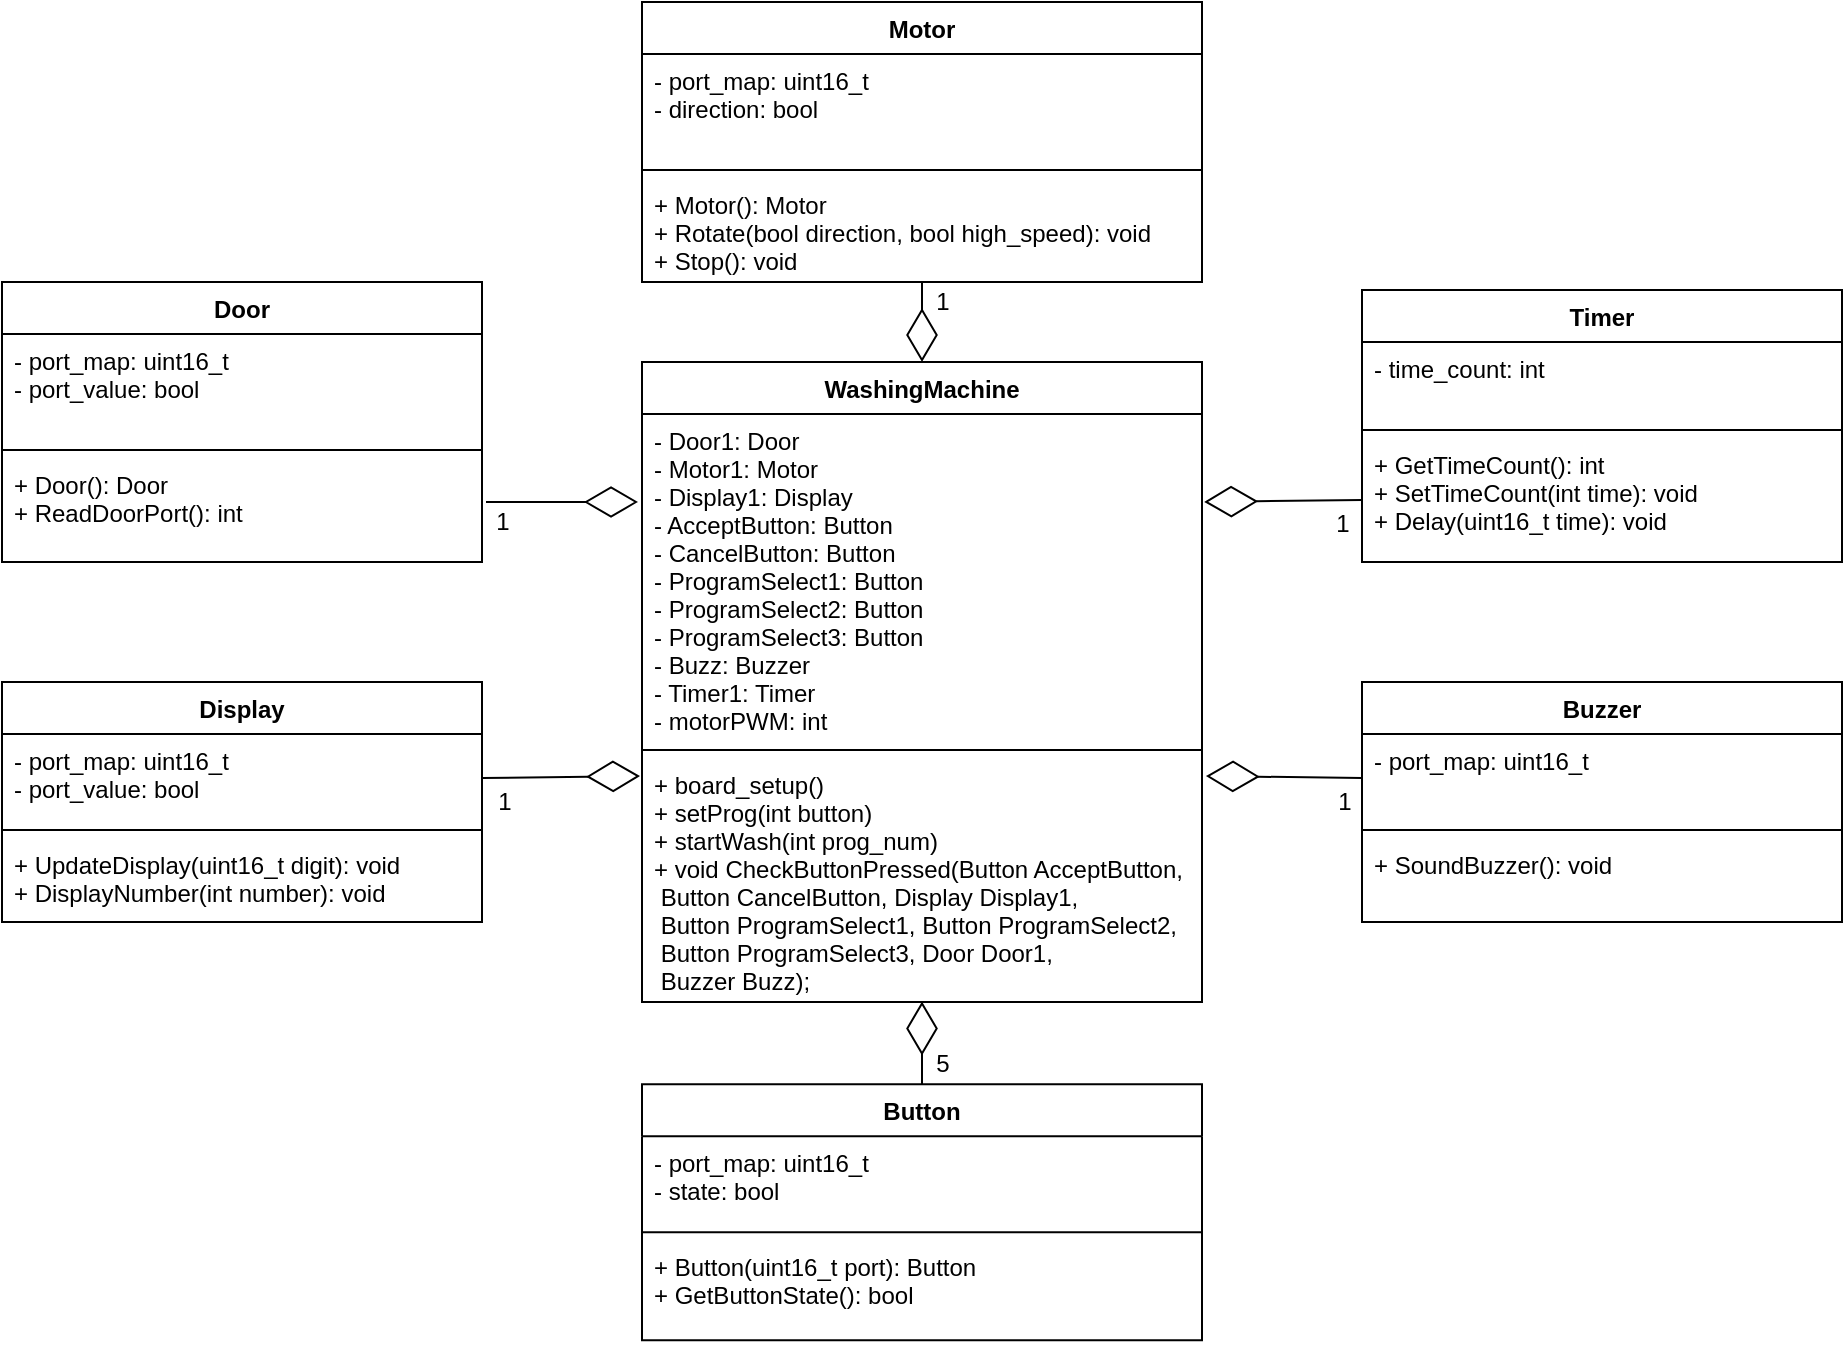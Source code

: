 <mxfile version="12.9.2" type="device"><diagram id="pVsU2oSZBVo4-2c2Bmzq" name="Page-1"><mxGraphModel dx="700" dy="703" grid="1" gridSize="10" guides="1" tooltips="1" connect="1" arrows="1" fold="1" page="1" pageScale="1" pageWidth="850" pageHeight="1100" math="0" shadow="0"><root><mxCell id="0"/><mxCell id="1" parent="0"/><mxCell id="GTc1a9FZaYtlcI2hHJO6-22" value="" style="endArrow=diamondThin;endFill=0;endSize=24;html=1;exitX=0;exitY=0.5;exitDx=0;exitDy=0;entryX=1.007;entryY=0.074;entryDx=0;entryDy=0;entryPerimeter=0;" parent="1" edge="1" target="VJXKtaoYKsOkJ8yRL-eg-15" source="hfVv41pX3rPB13CAI_6Z-10"><mxGeometry width="160" relative="1" as="geometry"><mxPoint x="960" y="690" as="sourcePoint"/><mxPoint x="930" y="688" as="targetPoint"/></mxGeometry></mxCell><mxCell id="GTc1a9FZaYtlcI2hHJO6-23" value="1" style="text;html=1;resizable=0;points=[];align=center;verticalAlign=middle;labelBackgroundColor=#ffffff;" parent="GTc1a9FZaYtlcI2hHJO6-22" vertex="1" connectable="0"><mxGeometry x="-0.563" relative="1" as="geometry"><mxPoint x="7.71" y="11.73" as="offset"/></mxGeometry></mxCell><mxCell id="TkyrM7YmOiF51EBEwgbs-77" value="Door" style="swimlane;fontStyle=1;align=center;verticalAlign=top;childLayout=stackLayout;horizontal=1;startSize=26;horizontalStack=0;resizeParent=1;resizeParentMax=0;resizeLast=0;collapsible=1;marginBottom=0;" parent="1" vertex="1"><mxGeometry x="320" y="440" width="240" height="140" as="geometry"/></mxCell><mxCell id="TkyrM7YmOiF51EBEwgbs-78" value="- port_map: uint16_t&#10;- port_value: bool" style="text;strokeColor=none;fillColor=none;align=left;verticalAlign=top;spacingLeft=4;spacingRight=4;overflow=hidden;rotatable=0;points=[[0,0.5],[1,0.5]];portConstraint=eastwest;" parent="TkyrM7YmOiF51EBEwgbs-77" vertex="1"><mxGeometry y="26" width="240" height="54" as="geometry"/></mxCell><mxCell id="TkyrM7YmOiF51EBEwgbs-79" value="" style="line;strokeWidth=1;fillColor=none;align=left;verticalAlign=middle;spacingTop=-1;spacingLeft=3;spacingRight=3;rotatable=0;labelPosition=right;points=[];portConstraint=eastwest;" parent="TkyrM7YmOiF51EBEwgbs-77" vertex="1"><mxGeometry y="80" width="240" height="8" as="geometry"/></mxCell><mxCell id="TkyrM7YmOiF51EBEwgbs-80" value="+ Door(): Door&#10;+ ReadDoorPort(): int" style="text;strokeColor=none;fillColor=none;align=left;verticalAlign=top;spacingLeft=4;spacingRight=4;overflow=hidden;rotatable=0;points=[[0,0.5],[1,0.5]];portConstraint=eastwest;" parent="TkyrM7YmOiF51EBEwgbs-77" vertex="1"><mxGeometry y="88" width="240" height="52" as="geometry"/></mxCell><mxCell id="hfVv41pX3rPB13CAI_6Z-5" value="Motor" style="swimlane;fontStyle=1;align=center;verticalAlign=top;childLayout=stackLayout;horizontal=1;startSize=26;horizontalStack=0;resizeParent=1;resizeParentMax=0;resizeLast=0;collapsible=1;marginBottom=0;" parent="1" vertex="1"><mxGeometry x="640" y="300" width="280" height="140" as="geometry"/></mxCell><mxCell id="hfVv41pX3rPB13CAI_6Z-6" value="- port_map: uint16_t&#10;- direction: bool" style="text;strokeColor=none;fillColor=none;align=left;verticalAlign=top;spacingLeft=4;spacingRight=4;overflow=hidden;rotatable=0;points=[[0,0.5],[1,0.5]];portConstraint=eastwest;" parent="hfVv41pX3rPB13CAI_6Z-5" vertex="1"><mxGeometry y="26" width="280" height="54" as="geometry"/></mxCell><mxCell id="hfVv41pX3rPB13CAI_6Z-7" value="" style="line;strokeWidth=1;fillColor=none;align=left;verticalAlign=middle;spacingTop=-1;spacingLeft=3;spacingRight=3;rotatable=0;labelPosition=right;points=[];portConstraint=eastwest;" parent="hfVv41pX3rPB13CAI_6Z-5" vertex="1"><mxGeometry y="80" width="280" height="8" as="geometry"/></mxCell><mxCell id="hfVv41pX3rPB13CAI_6Z-8" value="+ Motor(): Motor&#10;+ Rotate(bool direction, bool high_speed): void&#10;+ Stop(): void" style="text;strokeColor=none;fillColor=none;align=left;verticalAlign=top;spacingLeft=4;spacingRight=4;overflow=hidden;rotatable=0;points=[[0,0.5],[1,0.5]];portConstraint=eastwest;" parent="hfVv41pX3rPB13CAI_6Z-5" vertex="1"><mxGeometry y="88" width="280" height="52" as="geometry"/></mxCell><mxCell id="hfVv41pX3rPB13CAI_6Z-13" value="Display" style="swimlane;fontStyle=1;align=center;verticalAlign=top;childLayout=stackLayout;horizontal=1;startSize=26;horizontalStack=0;resizeParent=1;resizeParentMax=0;resizeLast=0;collapsible=1;marginBottom=0;" parent="1" vertex="1"><mxGeometry x="320" y="640" width="240" height="120" as="geometry"/></mxCell><mxCell id="hfVv41pX3rPB13CAI_6Z-14" value="- port_map: uint16_t &#10;- port_value: bool" style="text;strokeColor=none;fillColor=none;align=left;verticalAlign=top;spacingLeft=4;spacingRight=4;overflow=hidden;rotatable=0;points=[[0,0.5],[1,0.5]];portConstraint=eastwest;" parent="hfVv41pX3rPB13CAI_6Z-13" vertex="1"><mxGeometry y="26" width="240" height="44" as="geometry"/></mxCell><mxCell id="hfVv41pX3rPB13CAI_6Z-15" value="" style="line;strokeWidth=1;fillColor=none;align=left;verticalAlign=middle;spacingTop=-1;spacingLeft=3;spacingRight=3;rotatable=0;labelPosition=right;points=[];portConstraint=eastwest;" parent="hfVv41pX3rPB13CAI_6Z-13" vertex="1"><mxGeometry y="70" width="240" height="8" as="geometry"/></mxCell><mxCell id="hfVv41pX3rPB13CAI_6Z-16" value="+ UpdateDisplay(uint16_t digit): void&#10;+ DisplayNumber(int number): void" style="text;strokeColor=none;fillColor=none;align=left;verticalAlign=top;spacingLeft=4;spacingRight=4;overflow=hidden;rotatable=0;points=[[0,0.5],[1,0.5]];portConstraint=eastwest;" parent="hfVv41pX3rPB13CAI_6Z-13" vertex="1"><mxGeometry y="78" width="240" height="42" as="geometry"/></mxCell><mxCell id="hfVv41pX3rPB13CAI_6Z-9" value="Buzzer" style="swimlane;fontStyle=1;align=center;verticalAlign=top;childLayout=stackLayout;horizontal=1;startSize=26;horizontalStack=0;resizeParent=1;resizeParentMax=0;resizeLast=0;collapsible=1;marginBottom=0;" parent="1" vertex="1"><mxGeometry x="1000" y="640" width="240" height="120" as="geometry"/></mxCell><mxCell id="hfVv41pX3rPB13CAI_6Z-10" value="- port_map: uint16_t" style="text;strokeColor=none;fillColor=none;align=left;verticalAlign=top;spacingLeft=4;spacingRight=4;overflow=hidden;rotatable=0;points=[[0,0.5],[1,0.5]];portConstraint=eastwest;" parent="hfVv41pX3rPB13CAI_6Z-9" vertex="1"><mxGeometry y="26" width="240" height="44" as="geometry"/></mxCell><mxCell id="hfVv41pX3rPB13CAI_6Z-11" value="" style="line;strokeWidth=1;fillColor=none;align=left;verticalAlign=middle;spacingTop=-1;spacingLeft=3;spacingRight=3;rotatable=0;labelPosition=right;points=[];portConstraint=eastwest;" parent="hfVv41pX3rPB13CAI_6Z-9" vertex="1"><mxGeometry y="70" width="240" height="8" as="geometry"/></mxCell><mxCell id="hfVv41pX3rPB13CAI_6Z-12" value="+ SoundBuzzer(): void" style="text;strokeColor=none;fillColor=none;align=left;verticalAlign=top;spacingLeft=4;spacingRight=4;overflow=hidden;rotatable=0;points=[[0,0.5],[1,0.5]];portConstraint=eastwest;" parent="hfVv41pX3rPB13CAI_6Z-9" vertex="1"><mxGeometry y="78" width="240" height="42" as="geometry"/></mxCell><mxCell id="VJXKtaoYKsOkJ8yRL-eg-2" value="" style="endArrow=diamondThin;endFill=0;endSize=24;html=1;exitX=0.5;exitY=0;exitDx=0;exitDy=0;entryX=0.5;entryY=0.998;entryDx=0;entryDy=0;entryPerimeter=0;" edge="1" parent="1" source="hfVv41pX3rPB13CAI_6Z-1" target="VJXKtaoYKsOkJ8yRL-eg-15"><mxGeometry width="160" relative="1" as="geometry"><mxPoint x="850" y="820" as="sourcePoint"/><mxPoint x="770" y="810" as="targetPoint"/></mxGeometry></mxCell><mxCell id="VJXKtaoYKsOkJ8yRL-eg-3" value="5" style="text;html=1;resizable=0;points=[];align=center;verticalAlign=middle;labelBackgroundColor=#ffffff;" vertex="1" connectable="0" parent="VJXKtaoYKsOkJ8yRL-eg-2"><mxGeometry x="-0.563" relative="1" as="geometry"><mxPoint x="10" y="-1.67" as="offset"/></mxGeometry></mxCell><mxCell id="VJXKtaoYKsOkJ8yRL-eg-4" value="" style="endArrow=diamondThin;endFill=0;endSize=24;html=1;exitX=1;exitY=0.5;exitDx=0;exitDy=0;" edge="1" parent="1" source="hfVv41pX3rPB13CAI_6Z-14"><mxGeometry width="160" relative="1" as="geometry"><mxPoint x="980" y="710" as="sourcePoint"/><mxPoint x="639" y="687" as="targetPoint"/></mxGeometry></mxCell><mxCell id="VJXKtaoYKsOkJ8yRL-eg-5" value="1" style="text;html=1;resizable=0;points=[];align=center;verticalAlign=middle;labelBackgroundColor=#ffffff;" vertex="1" connectable="0" parent="VJXKtaoYKsOkJ8yRL-eg-4"><mxGeometry x="-0.563" relative="1" as="geometry"><mxPoint x="-7.24" y="12.22" as="offset"/></mxGeometry></mxCell><mxCell id="VJXKtaoYKsOkJ8yRL-eg-6" value="" style="endArrow=diamondThin;endFill=0;endSize=24;html=1;exitX=0;exitY=0.5;exitDx=0;exitDy=0;entryX=1.004;entryY=0.268;entryDx=0;entryDy=0;entryPerimeter=0;" edge="1" parent="1" source="hfVv41pX3rPB13CAI_6Z-25" target="VJXKtaoYKsOkJ8yRL-eg-13"><mxGeometry width="160" relative="1" as="geometry"><mxPoint x="990" y="720" as="sourcePoint"/><mxPoint x="924" y="539" as="targetPoint"/></mxGeometry></mxCell><mxCell id="VJXKtaoYKsOkJ8yRL-eg-7" value="1" style="text;html=1;resizable=0;points=[];align=center;verticalAlign=middle;labelBackgroundColor=#ffffff;" vertex="1" connectable="0" parent="VJXKtaoYKsOkJ8yRL-eg-6"><mxGeometry x="-0.563" relative="1" as="geometry"><mxPoint x="6.57" y="11.1" as="offset"/></mxGeometry></mxCell><mxCell id="VJXKtaoYKsOkJ8yRL-eg-8" value="" style="endArrow=diamondThin;endFill=0;endSize=24;html=1;exitX=0.5;exitY=1;exitDx=0;exitDy=0;exitPerimeter=0;" edge="1" parent="1" source="hfVv41pX3rPB13CAI_6Z-8"><mxGeometry width="160" relative="1" as="geometry"><mxPoint x="1000" y="730" as="sourcePoint"/><mxPoint x="780" y="480" as="targetPoint"/></mxGeometry></mxCell><mxCell id="VJXKtaoYKsOkJ8yRL-eg-9" value="1" style="text;html=1;resizable=0;points=[];align=center;verticalAlign=middle;labelBackgroundColor=#ffffff;" vertex="1" connectable="0" parent="VJXKtaoYKsOkJ8yRL-eg-8"><mxGeometry x="-0.563" relative="1" as="geometry"><mxPoint x="10" y="1.2" as="offset"/></mxGeometry></mxCell><mxCell id="VJXKtaoYKsOkJ8yRL-eg-10" value="" style="endArrow=diamondThin;endFill=0;endSize=24;html=1;" edge="1" parent="1"><mxGeometry width="160" relative="1" as="geometry"><mxPoint x="562" y="550" as="sourcePoint"/><mxPoint x="638" y="550" as="targetPoint"/></mxGeometry></mxCell><mxCell id="VJXKtaoYKsOkJ8yRL-eg-11" value="1" style="text;html=1;resizable=0;points=[];align=center;verticalAlign=middle;labelBackgroundColor=#ffffff;" vertex="1" connectable="0" parent="VJXKtaoYKsOkJ8yRL-eg-10"><mxGeometry x="-0.563" relative="1" as="geometry"><mxPoint x="-8.57" y="10" as="offset"/></mxGeometry></mxCell><mxCell id="VJXKtaoYKsOkJ8yRL-eg-12" value="WashingMachine" style="swimlane;fontStyle=1;align=center;verticalAlign=top;childLayout=stackLayout;horizontal=1;startSize=26;horizontalStack=0;resizeParent=1;resizeParentMax=0;resizeLast=0;collapsible=1;marginBottom=0;" vertex="1" parent="1"><mxGeometry x="640" y="480" width="280" height="320" as="geometry"/></mxCell><mxCell id="VJXKtaoYKsOkJ8yRL-eg-13" value="- Door1: Door&#10;- Motor1: Motor&#10;- Display1: Display&#10;- AcceptButton: Button &#10;- CancelButton: Button &#10;- ProgramSelect1: Button &#10;- ProgramSelect2: Button &#10;- ProgramSelect3: Button &#10;- Buzz: Buzzer&#10;- Timer1: Timer&#10;- motorPWM: int" style="text;strokeColor=none;fillColor=none;align=left;verticalAlign=top;spacingLeft=4;spacingRight=4;overflow=hidden;rotatable=0;points=[[0,0.5],[1,0.5]];portConstraint=eastwest;" vertex="1" parent="VJXKtaoYKsOkJ8yRL-eg-12"><mxGeometry y="26" width="280" height="164" as="geometry"/></mxCell><mxCell id="VJXKtaoYKsOkJ8yRL-eg-14" value="" style="line;strokeWidth=1;fillColor=none;align=left;verticalAlign=middle;spacingTop=-1;spacingLeft=3;spacingRight=3;rotatable=0;labelPosition=right;points=[];portConstraint=eastwest;" vertex="1" parent="VJXKtaoYKsOkJ8yRL-eg-12"><mxGeometry y="190" width="280" height="8" as="geometry"/></mxCell><mxCell id="VJXKtaoYKsOkJ8yRL-eg-15" value="+ board_setup()&#10;+ setProg(int button)&#10;+ startWash(int prog_num)&#10;+ void CheckButtonPressed(Button AcceptButton,&#10; Button CancelButton, Display Display1,&#10; Button ProgramSelect1, Button ProgramSelect2,&#10; Button ProgramSelect3, Door Door1,&#10; Buzzer Buzz);" style="text;strokeColor=none;fillColor=none;align=left;verticalAlign=top;spacingLeft=4;spacingRight=4;overflow=hidden;rotatable=0;points=[[0,0.5],[1,0.5]];portConstraint=eastwest;" vertex="1" parent="VJXKtaoYKsOkJ8yRL-eg-12"><mxGeometry y="198" width="280" height="122" as="geometry"/></mxCell><mxCell id="hfVv41pX3rPB13CAI_6Z-22" value="Timer" style="swimlane;fontStyle=1;align=center;verticalAlign=top;childLayout=stackLayout;horizontal=1;startSize=26;horizontalStack=0;resizeParent=1;resizeParentMax=0;resizeLast=0;collapsible=1;marginBottom=0;" parent="1" vertex="1"><mxGeometry x="1000" y="444" width="240" height="136" as="geometry"/></mxCell><mxCell id="hfVv41pX3rPB13CAI_6Z-23" value="- time_count: int" style="text;strokeColor=none;fillColor=none;align=left;verticalAlign=top;spacingLeft=4;spacingRight=4;overflow=hidden;rotatable=0;points=[[0,0.5],[1,0.5]];portConstraint=eastwest;" parent="hfVv41pX3rPB13CAI_6Z-22" vertex="1"><mxGeometry y="26" width="240" height="40" as="geometry"/></mxCell><mxCell id="hfVv41pX3rPB13CAI_6Z-24" value="" style="line;strokeWidth=1;fillColor=none;align=left;verticalAlign=middle;spacingTop=-1;spacingLeft=3;spacingRight=3;rotatable=0;labelPosition=right;points=[];portConstraint=eastwest;" parent="hfVv41pX3rPB13CAI_6Z-22" vertex="1"><mxGeometry y="66" width="240" height="8" as="geometry"/></mxCell><mxCell id="hfVv41pX3rPB13CAI_6Z-25" value="+ GetTimeCount(): int&#10;+ SetTimeCount(int time): void&#10;+ Delay(uint16_t time): void" style="text;strokeColor=none;fillColor=none;align=left;verticalAlign=top;spacingLeft=4;spacingRight=4;overflow=hidden;rotatable=0;points=[[0,0.5],[1,0.5]];portConstraint=eastwest;" parent="hfVv41pX3rPB13CAI_6Z-22" vertex="1"><mxGeometry y="74" width="240" height="62" as="geometry"/></mxCell><mxCell id="hfVv41pX3rPB13CAI_6Z-1" value="Button" style="swimlane;fontStyle=1;align=center;verticalAlign=top;childLayout=stackLayout;horizontal=1;startSize=26;horizontalStack=0;resizeParent=1;resizeParentMax=0;resizeLast=0;collapsible=1;marginBottom=0;" parent="1" vertex="1"><mxGeometry x="640" y="841.11" width="280" height="128" as="geometry"/></mxCell><mxCell id="hfVv41pX3rPB13CAI_6Z-2" value="- port_map: uint16_t&#10;- state: bool" style="text;strokeColor=none;fillColor=none;align=left;verticalAlign=top;spacingLeft=4;spacingRight=4;overflow=hidden;rotatable=0;points=[[0,0.5],[1,0.5]];portConstraint=eastwest;" parent="hfVv41pX3rPB13CAI_6Z-1" vertex="1"><mxGeometry y="26" width="280" height="44" as="geometry"/></mxCell><mxCell id="hfVv41pX3rPB13CAI_6Z-3" value="" style="line;strokeWidth=1;fillColor=none;align=left;verticalAlign=middle;spacingTop=-1;spacingLeft=3;spacingRight=3;rotatable=0;labelPosition=right;points=[];portConstraint=eastwest;" parent="hfVv41pX3rPB13CAI_6Z-1" vertex="1"><mxGeometry y="70" width="280" height="8" as="geometry"/></mxCell><mxCell id="hfVv41pX3rPB13CAI_6Z-4" value="+ Button(uint16_t port): Button&#10;+ GetButtonState(): bool" style="text;strokeColor=none;fillColor=none;align=left;verticalAlign=top;spacingLeft=4;spacingRight=4;overflow=hidden;rotatable=0;points=[[0,0.5],[1,0.5]];portConstraint=eastwest;" parent="hfVv41pX3rPB13CAI_6Z-1" vertex="1"><mxGeometry y="78" width="280" height="50" as="geometry"/></mxCell></root></mxGraphModel></diagram></mxfile>
